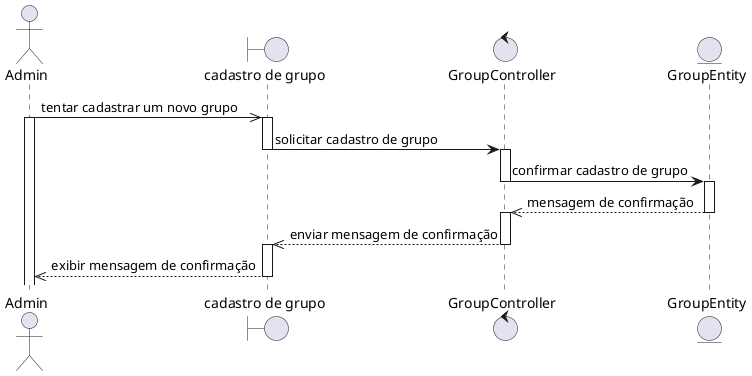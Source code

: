@startuml
actor Admin
boundary "cadastro de grupo" as grupo
control GroupController
entity GroupEntity

Admin ->> grupo: tentar cadastrar um novo grupo
activate Admin
activate grupo
grupo -> GroupController: solicitar cadastro de grupo
deactivate grupo
activate GroupController
GroupController -> GroupEntity: confirmar cadastro de grupo
deactivate GroupController
activate GroupEntity
GroupEntity -->> GroupController: mensagem de confirmação
deactivate GroupEntity
activate GroupController
GroupController -->> grupo: enviar mensagem de confirmação
deactivate GroupController
activate grupo
grupo -->> Admin: exibir mensagem de confirmação
deactivate grupo
@enduml